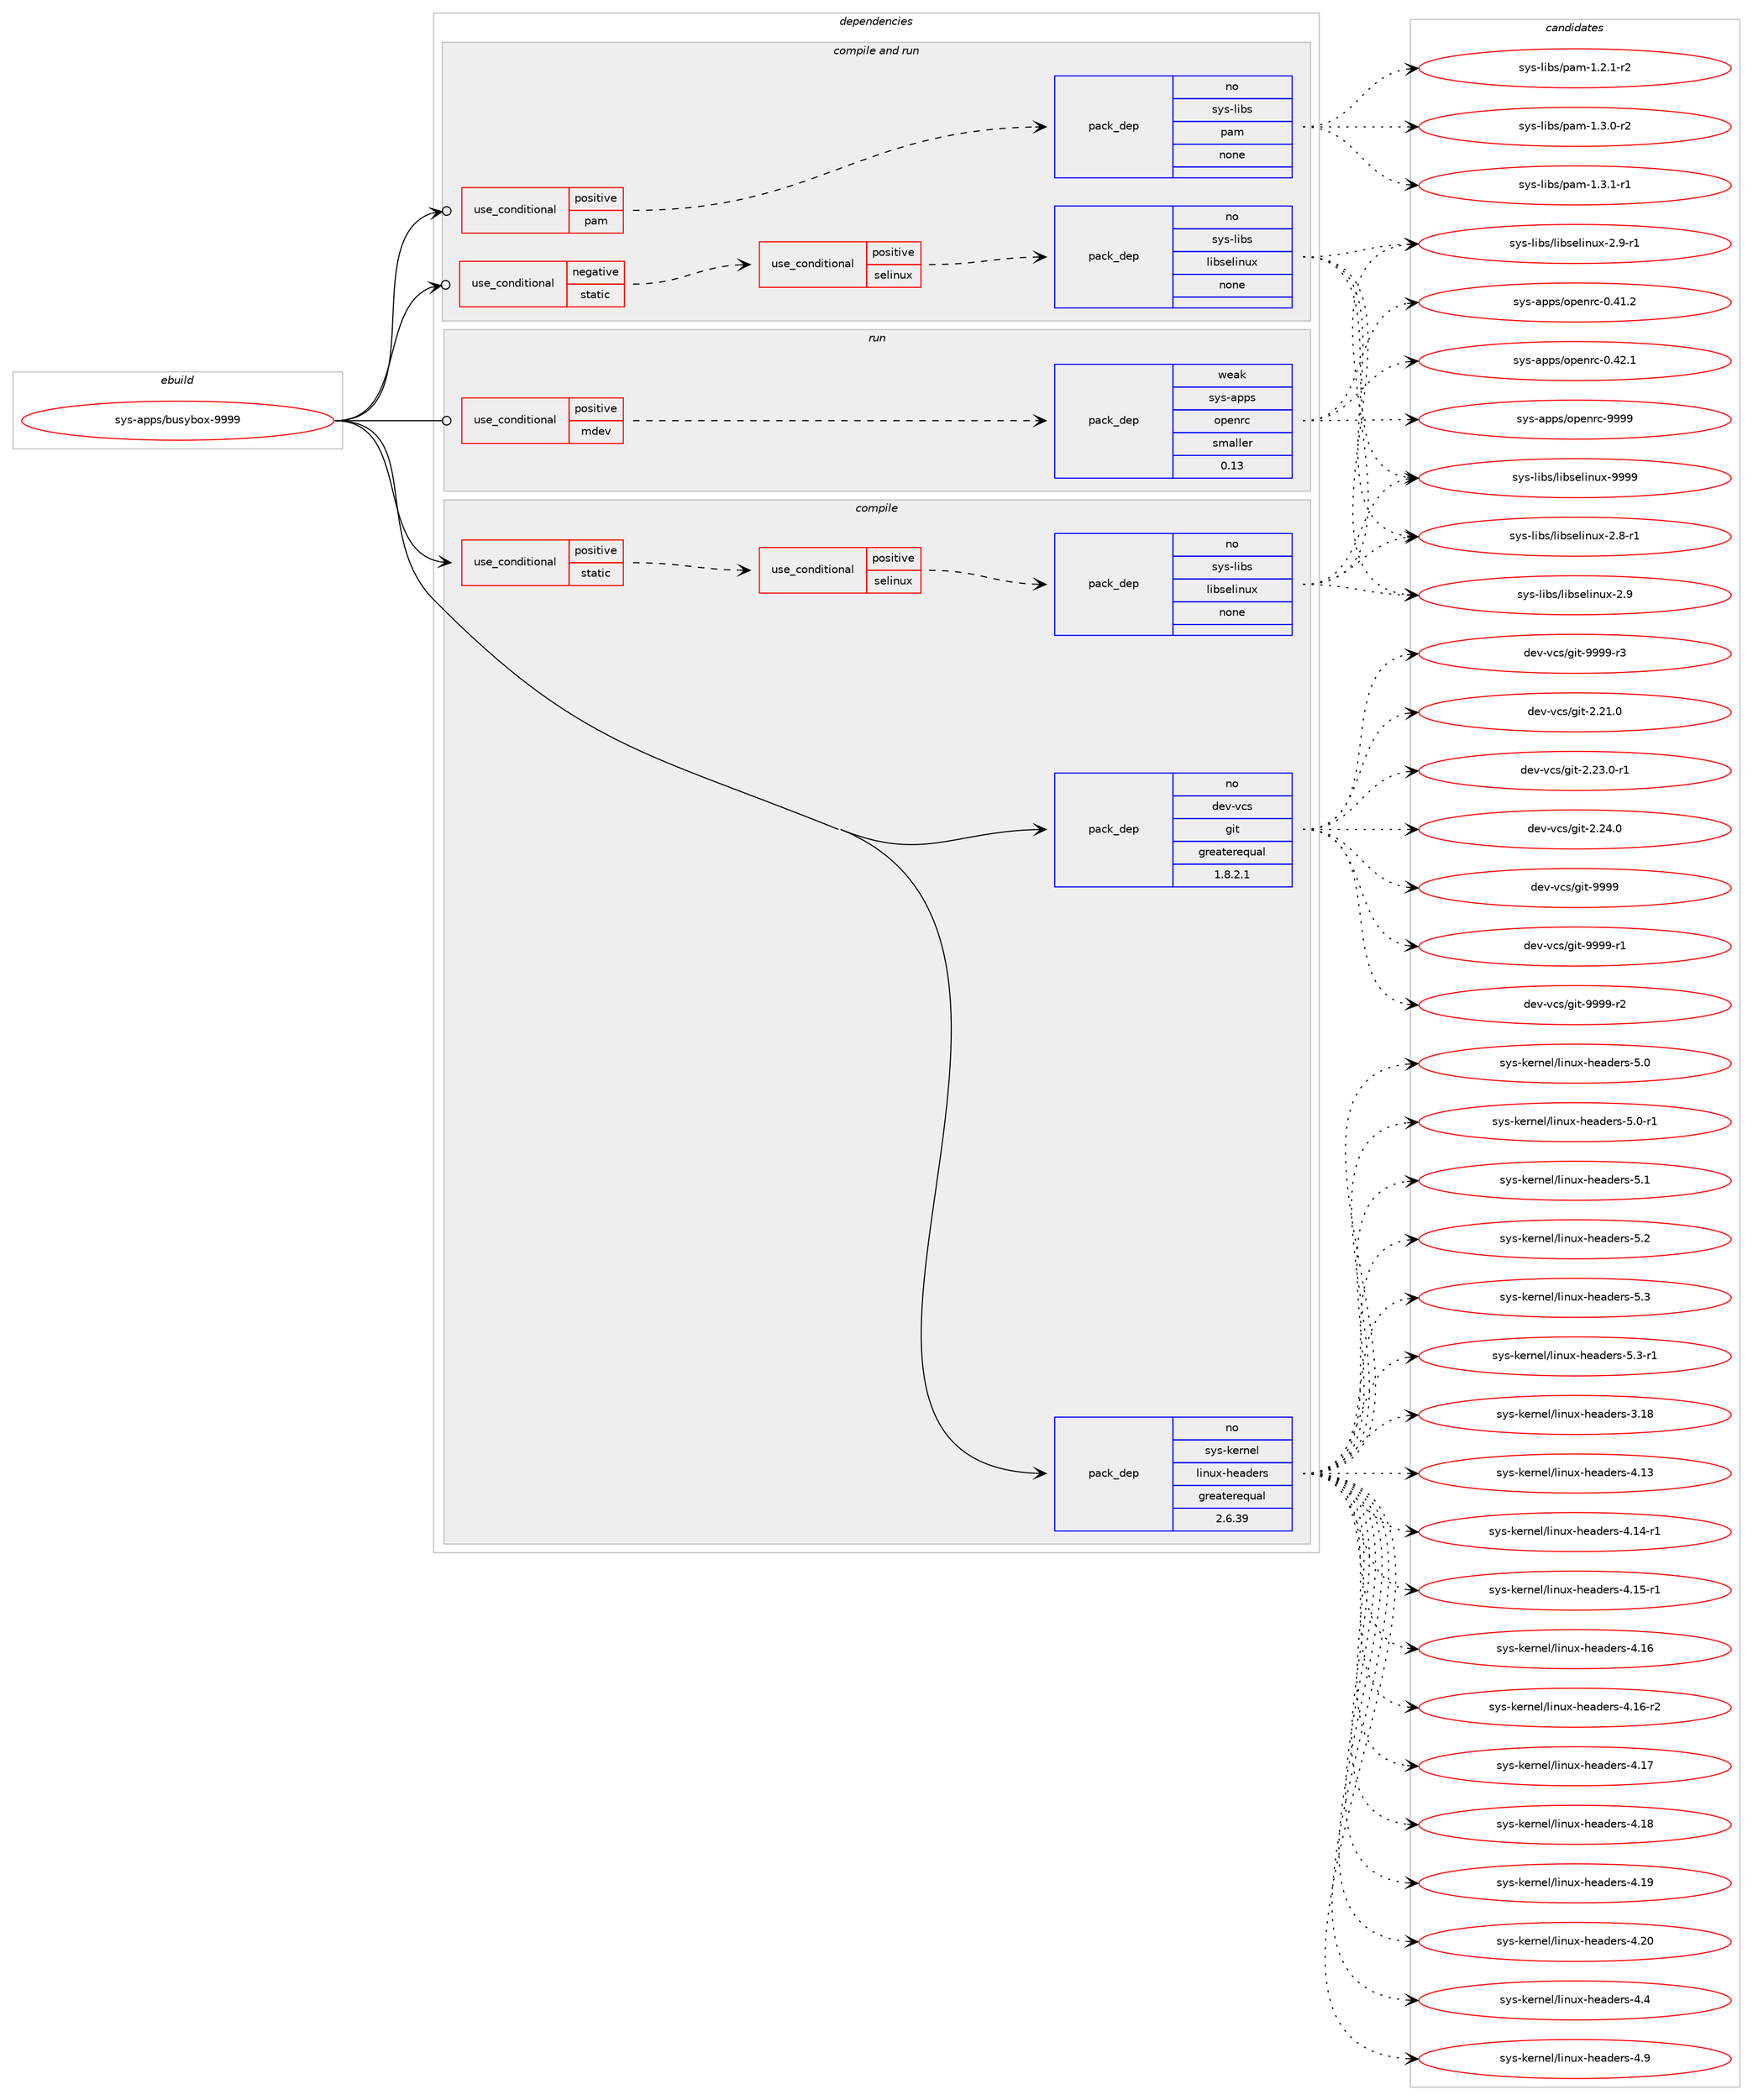 digraph prolog {

# *************
# Graph options
# *************

newrank=true;
concentrate=true;
compound=true;
graph [rankdir=LR,fontname=Helvetica,fontsize=10,ranksep=1.5];#, ranksep=2.5, nodesep=0.2];
edge  [arrowhead=vee];
node  [fontname=Helvetica,fontsize=10];

# **********
# The ebuild
# **********

subgraph cluster_leftcol {
color=gray;
rank=same;
label=<<i>ebuild</i>>;
id [label="sys-apps/busybox-9999", color=red, width=4, href="../sys-apps/busybox-9999.svg"];
}

# ****************
# The dependencies
# ****************

subgraph cluster_midcol {
color=gray;
label=<<i>dependencies</i>>;
subgraph cluster_compile {
fillcolor="#eeeeee";
style=filled;
label=<<i>compile</i>>;
subgraph cond210295 {
dependency873793 [label=<<TABLE BORDER="0" CELLBORDER="1" CELLSPACING="0" CELLPADDING="4"><TR><TD ROWSPAN="3" CELLPADDING="10">use_conditional</TD></TR><TR><TD>positive</TD></TR><TR><TD>static</TD></TR></TABLE>>, shape=none, color=red];
subgraph cond210296 {
dependency873794 [label=<<TABLE BORDER="0" CELLBORDER="1" CELLSPACING="0" CELLPADDING="4"><TR><TD ROWSPAN="3" CELLPADDING="10">use_conditional</TD></TR><TR><TD>positive</TD></TR><TR><TD>selinux</TD></TR></TABLE>>, shape=none, color=red];
subgraph pack648189 {
dependency873795 [label=<<TABLE BORDER="0" CELLBORDER="1" CELLSPACING="0" CELLPADDING="4" WIDTH="220"><TR><TD ROWSPAN="6" CELLPADDING="30">pack_dep</TD></TR><TR><TD WIDTH="110">no</TD></TR><TR><TD>sys-libs</TD></TR><TR><TD>libselinux</TD></TR><TR><TD>none</TD></TR><TR><TD></TD></TR></TABLE>>, shape=none, color=blue];
}
dependency873794:e -> dependency873795:w [weight=20,style="dashed",arrowhead="vee"];
}
dependency873793:e -> dependency873794:w [weight=20,style="dashed",arrowhead="vee"];
}
id:e -> dependency873793:w [weight=20,style="solid",arrowhead="vee"];
subgraph pack648190 {
dependency873796 [label=<<TABLE BORDER="0" CELLBORDER="1" CELLSPACING="0" CELLPADDING="4" WIDTH="220"><TR><TD ROWSPAN="6" CELLPADDING="30">pack_dep</TD></TR><TR><TD WIDTH="110">no</TD></TR><TR><TD>dev-vcs</TD></TR><TR><TD>git</TD></TR><TR><TD>greaterequal</TD></TR><TR><TD>1.8.2.1</TD></TR></TABLE>>, shape=none, color=blue];
}
id:e -> dependency873796:w [weight=20,style="solid",arrowhead="vee"];
subgraph pack648191 {
dependency873797 [label=<<TABLE BORDER="0" CELLBORDER="1" CELLSPACING="0" CELLPADDING="4" WIDTH="220"><TR><TD ROWSPAN="6" CELLPADDING="30">pack_dep</TD></TR><TR><TD WIDTH="110">no</TD></TR><TR><TD>sys-kernel</TD></TR><TR><TD>linux-headers</TD></TR><TR><TD>greaterequal</TD></TR><TR><TD>2.6.39</TD></TR></TABLE>>, shape=none, color=blue];
}
id:e -> dependency873797:w [weight=20,style="solid",arrowhead="vee"];
}
subgraph cluster_compileandrun {
fillcolor="#eeeeee";
style=filled;
label=<<i>compile and run</i>>;
subgraph cond210297 {
dependency873798 [label=<<TABLE BORDER="0" CELLBORDER="1" CELLSPACING="0" CELLPADDING="4"><TR><TD ROWSPAN="3" CELLPADDING="10">use_conditional</TD></TR><TR><TD>negative</TD></TR><TR><TD>static</TD></TR></TABLE>>, shape=none, color=red];
subgraph cond210298 {
dependency873799 [label=<<TABLE BORDER="0" CELLBORDER="1" CELLSPACING="0" CELLPADDING="4"><TR><TD ROWSPAN="3" CELLPADDING="10">use_conditional</TD></TR><TR><TD>positive</TD></TR><TR><TD>selinux</TD></TR></TABLE>>, shape=none, color=red];
subgraph pack648192 {
dependency873800 [label=<<TABLE BORDER="0" CELLBORDER="1" CELLSPACING="0" CELLPADDING="4" WIDTH="220"><TR><TD ROWSPAN="6" CELLPADDING="30">pack_dep</TD></TR><TR><TD WIDTH="110">no</TD></TR><TR><TD>sys-libs</TD></TR><TR><TD>libselinux</TD></TR><TR><TD>none</TD></TR><TR><TD></TD></TR></TABLE>>, shape=none, color=blue];
}
dependency873799:e -> dependency873800:w [weight=20,style="dashed",arrowhead="vee"];
}
dependency873798:e -> dependency873799:w [weight=20,style="dashed",arrowhead="vee"];
}
id:e -> dependency873798:w [weight=20,style="solid",arrowhead="odotvee"];
subgraph cond210299 {
dependency873801 [label=<<TABLE BORDER="0" CELLBORDER="1" CELLSPACING="0" CELLPADDING="4"><TR><TD ROWSPAN="3" CELLPADDING="10">use_conditional</TD></TR><TR><TD>positive</TD></TR><TR><TD>pam</TD></TR></TABLE>>, shape=none, color=red];
subgraph pack648193 {
dependency873802 [label=<<TABLE BORDER="0" CELLBORDER="1" CELLSPACING="0" CELLPADDING="4" WIDTH="220"><TR><TD ROWSPAN="6" CELLPADDING="30">pack_dep</TD></TR><TR><TD WIDTH="110">no</TD></TR><TR><TD>sys-libs</TD></TR><TR><TD>pam</TD></TR><TR><TD>none</TD></TR><TR><TD></TD></TR></TABLE>>, shape=none, color=blue];
}
dependency873801:e -> dependency873802:w [weight=20,style="dashed",arrowhead="vee"];
}
id:e -> dependency873801:w [weight=20,style="solid",arrowhead="odotvee"];
}
subgraph cluster_run {
fillcolor="#eeeeee";
style=filled;
label=<<i>run</i>>;
subgraph cond210300 {
dependency873803 [label=<<TABLE BORDER="0" CELLBORDER="1" CELLSPACING="0" CELLPADDING="4"><TR><TD ROWSPAN="3" CELLPADDING="10">use_conditional</TD></TR><TR><TD>positive</TD></TR><TR><TD>mdev</TD></TR></TABLE>>, shape=none, color=red];
subgraph pack648194 {
dependency873804 [label=<<TABLE BORDER="0" CELLBORDER="1" CELLSPACING="0" CELLPADDING="4" WIDTH="220"><TR><TD ROWSPAN="6" CELLPADDING="30">pack_dep</TD></TR><TR><TD WIDTH="110">weak</TD></TR><TR><TD>sys-apps</TD></TR><TR><TD>openrc</TD></TR><TR><TD>smaller</TD></TR><TR><TD>0.13</TD></TR></TABLE>>, shape=none, color=blue];
}
dependency873803:e -> dependency873804:w [weight=20,style="dashed",arrowhead="vee"];
}
id:e -> dependency873803:w [weight=20,style="solid",arrowhead="odot"];
}
}

# **************
# The candidates
# **************

subgraph cluster_choices {
rank=same;
color=gray;
label=<<i>candidates</i>>;

subgraph choice648189 {
color=black;
nodesep=1;
choice11512111545108105981154710810598115101108105110117120455046564511449 [label="sys-libs/libselinux-2.8-r1", color=red, width=4,href="../sys-libs/libselinux-2.8-r1.svg"];
choice1151211154510810598115471081059811510110810511011712045504657 [label="sys-libs/libselinux-2.9", color=red, width=4,href="../sys-libs/libselinux-2.9.svg"];
choice11512111545108105981154710810598115101108105110117120455046574511449 [label="sys-libs/libselinux-2.9-r1", color=red, width=4,href="../sys-libs/libselinux-2.9-r1.svg"];
choice115121115451081059811547108105981151011081051101171204557575757 [label="sys-libs/libselinux-9999", color=red, width=4,href="../sys-libs/libselinux-9999.svg"];
dependency873795:e -> choice11512111545108105981154710810598115101108105110117120455046564511449:w [style=dotted,weight="100"];
dependency873795:e -> choice1151211154510810598115471081059811510110810511011712045504657:w [style=dotted,weight="100"];
dependency873795:e -> choice11512111545108105981154710810598115101108105110117120455046574511449:w [style=dotted,weight="100"];
dependency873795:e -> choice115121115451081059811547108105981151011081051101171204557575757:w [style=dotted,weight="100"];
}
subgraph choice648190 {
color=black;
nodesep=1;
choice10010111845118991154710310511645504650494648 [label="dev-vcs/git-2.21.0", color=red, width=4,href="../dev-vcs/git-2.21.0.svg"];
choice100101118451189911547103105116455046505146484511449 [label="dev-vcs/git-2.23.0-r1", color=red, width=4,href="../dev-vcs/git-2.23.0-r1.svg"];
choice10010111845118991154710310511645504650524648 [label="dev-vcs/git-2.24.0", color=red, width=4,href="../dev-vcs/git-2.24.0.svg"];
choice1001011184511899115471031051164557575757 [label="dev-vcs/git-9999", color=red, width=4,href="../dev-vcs/git-9999.svg"];
choice10010111845118991154710310511645575757574511449 [label="dev-vcs/git-9999-r1", color=red, width=4,href="../dev-vcs/git-9999-r1.svg"];
choice10010111845118991154710310511645575757574511450 [label="dev-vcs/git-9999-r2", color=red, width=4,href="../dev-vcs/git-9999-r2.svg"];
choice10010111845118991154710310511645575757574511451 [label="dev-vcs/git-9999-r3", color=red, width=4,href="../dev-vcs/git-9999-r3.svg"];
dependency873796:e -> choice10010111845118991154710310511645504650494648:w [style=dotted,weight="100"];
dependency873796:e -> choice100101118451189911547103105116455046505146484511449:w [style=dotted,weight="100"];
dependency873796:e -> choice10010111845118991154710310511645504650524648:w [style=dotted,weight="100"];
dependency873796:e -> choice1001011184511899115471031051164557575757:w [style=dotted,weight="100"];
dependency873796:e -> choice10010111845118991154710310511645575757574511449:w [style=dotted,weight="100"];
dependency873796:e -> choice10010111845118991154710310511645575757574511450:w [style=dotted,weight="100"];
dependency873796:e -> choice10010111845118991154710310511645575757574511451:w [style=dotted,weight="100"];
}
subgraph choice648191 {
color=black;
nodesep=1;
choice115121115451071011141101011084710810511011712045104101971001011141154551464956 [label="sys-kernel/linux-headers-3.18", color=red, width=4,href="../sys-kernel/linux-headers-3.18.svg"];
choice115121115451071011141101011084710810511011712045104101971001011141154552464951 [label="sys-kernel/linux-headers-4.13", color=red, width=4,href="../sys-kernel/linux-headers-4.13.svg"];
choice1151211154510710111411010110847108105110117120451041019710010111411545524649524511449 [label="sys-kernel/linux-headers-4.14-r1", color=red, width=4,href="../sys-kernel/linux-headers-4.14-r1.svg"];
choice1151211154510710111411010110847108105110117120451041019710010111411545524649534511449 [label="sys-kernel/linux-headers-4.15-r1", color=red, width=4,href="../sys-kernel/linux-headers-4.15-r1.svg"];
choice115121115451071011141101011084710810511011712045104101971001011141154552464954 [label="sys-kernel/linux-headers-4.16", color=red, width=4,href="../sys-kernel/linux-headers-4.16.svg"];
choice1151211154510710111411010110847108105110117120451041019710010111411545524649544511450 [label="sys-kernel/linux-headers-4.16-r2", color=red, width=4,href="../sys-kernel/linux-headers-4.16-r2.svg"];
choice115121115451071011141101011084710810511011712045104101971001011141154552464955 [label="sys-kernel/linux-headers-4.17", color=red, width=4,href="../sys-kernel/linux-headers-4.17.svg"];
choice115121115451071011141101011084710810511011712045104101971001011141154552464956 [label="sys-kernel/linux-headers-4.18", color=red, width=4,href="../sys-kernel/linux-headers-4.18.svg"];
choice115121115451071011141101011084710810511011712045104101971001011141154552464957 [label="sys-kernel/linux-headers-4.19", color=red, width=4,href="../sys-kernel/linux-headers-4.19.svg"];
choice115121115451071011141101011084710810511011712045104101971001011141154552465048 [label="sys-kernel/linux-headers-4.20", color=red, width=4,href="../sys-kernel/linux-headers-4.20.svg"];
choice1151211154510710111411010110847108105110117120451041019710010111411545524652 [label="sys-kernel/linux-headers-4.4", color=red, width=4,href="../sys-kernel/linux-headers-4.4.svg"];
choice1151211154510710111411010110847108105110117120451041019710010111411545524657 [label="sys-kernel/linux-headers-4.9", color=red, width=4,href="../sys-kernel/linux-headers-4.9.svg"];
choice1151211154510710111411010110847108105110117120451041019710010111411545534648 [label="sys-kernel/linux-headers-5.0", color=red, width=4,href="../sys-kernel/linux-headers-5.0.svg"];
choice11512111545107101114110101108471081051101171204510410197100101114115455346484511449 [label="sys-kernel/linux-headers-5.0-r1", color=red, width=4,href="../sys-kernel/linux-headers-5.0-r1.svg"];
choice1151211154510710111411010110847108105110117120451041019710010111411545534649 [label="sys-kernel/linux-headers-5.1", color=red, width=4,href="../sys-kernel/linux-headers-5.1.svg"];
choice1151211154510710111411010110847108105110117120451041019710010111411545534650 [label="sys-kernel/linux-headers-5.2", color=red, width=4,href="../sys-kernel/linux-headers-5.2.svg"];
choice1151211154510710111411010110847108105110117120451041019710010111411545534651 [label="sys-kernel/linux-headers-5.3", color=red, width=4,href="../sys-kernel/linux-headers-5.3.svg"];
choice11512111545107101114110101108471081051101171204510410197100101114115455346514511449 [label="sys-kernel/linux-headers-5.3-r1", color=red, width=4,href="../sys-kernel/linux-headers-5.3-r1.svg"];
dependency873797:e -> choice115121115451071011141101011084710810511011712045104101971001011141154551464956:w [style=dotted,weight="100"];
dependency873797:e -> choice115121115451071011141101011084710810511011712045104101971001011141154552464951:w [style=dotted,weight="100"];
dependency873797:e -> choice1151211154510710111411010110847108105110117120451041019710010111411545524649524511449:w [style=dotted,weight="100"];
dependency873797:e -> choice1151211154510710111411010110847108105110117120451041019710010111411545524649534511449:w [style=dotted,weight="100"];
dependency873797:e -> choice115121115451071011141101011084710810511011712045104101971001011141154552464954:w [style=dotted,weight="100"];
dependency873797:e -> choice1151211154510710111411010110847108105110117120451041019710010111411545524649544511450:w [style=dotted,weight="100"];
dependency873797:e -> choice115121115451071011141101011084710810511011712045104101971001011141154552464955:w [style=dotted,weight="100"];
dependency873797:e -> choice115121115451071011141101011084710810511011712045104101971001011141154552464956:w [style=dotted,weight="100"];
dependency873797:e -> choice115121115451071011141101011084710810511011712045104101971001011141154552464957:w [style=dotted,weight="100"];
dependency873797:e -> choice115121115451071011141101011084710810511011712045104101971001011141154552465048:w [style=dotted,weight="100"];
dependency873797:e -> choice1151211154510710111411010110847108105110117120451041019710010111411545524652:w [style=dotted,weight="100"];
dependency873797:e -> choice1151211154510710111411010110847108105110117120451041019710010111411545524657:w [style=dotted,weight="100"];
dependency873797:e -> choice1151211154510710111411010110847108105110117120451041019710010111411545534648:w [style=dotted,weight="100"];
dependency873797:e -> choice11512111545107101114110101108471081051101171204510410197100101114115455346484511449:w [style=dotted,weight="100"];
dependency873797:e -> choice1151211154510710111411010110847108105110117120451041019710010111411545534649:w [style=dotted,weight="100"];
dependency873797:e -> choice1151211154510710111411010110847108105110117120451041019710010111411545534650:w [style=dotted,weight="100"];
dependency873797:e -> choice1151211154510710111411010110847108105110117120451041019710010111411545534651:w [style=dotted,weight="100"];
dependency873797:e -> choice11512111545107101114110101108471081051101171204510410197100101114115455346514511449:w [style=dotted,weight="100"];
}
subgraph choice648192 {
color=black;
nodesep=1;
choice11512111545108105981154710810598115101108105110117120455046564511449 [label="sys-libs/libselinux-2.8-r1", color=red, width=4,href="../sys-libs/libselinux-2.8-r1.svg"];
choice1151211154510810598115471081059811510110810511011712045504657 [label="sys-libs/libselinux-2.9", color=red, width=4,href="../sys-libs/libselinux-2.9.svg"];
choice11512111545108105981154710810598115101108105110117120455046574511449 [label="sys-libs/libselinux-2.9-r1", color=red, width=4,href="../sys-libs/libselinux-2.9-r1.svg"];
choice115121115451081059811547108105981151011081051101171204557575757 [label="sys-libs/libselinux-9999", color=red, width=4,href="../sys-libs/libselinux-9999.svg"];
dependency873800:e -> choice11512111545108105981154710810598115101108105110117120455046564511449:w [style=dotted,weight="100"];
dependency873800:e -> choice1151211154510810598115471081059811510110810511011712045504657:w [style=dotted,weight="100"];
dependency873800:e -> choice11512111545108105981154710810598115101108105110117120455046574511449:w [style=dotted,weight="100"];
dependency873800:e -> choice115121115451081059811547108105981151011081051101171204557575757:w [style=dotted,weight="100"];
}
subgraph choice648193 {
color=black;
nodesep=1;
choice115121115451081059811547112971094549465046494511450 [label="sys-libs/pam-1.2.1-r2", color=red, width=4,href="../sys-libs/pam-1.2.1-r2.svg"];
choice115121115451081059811547112971094549465146484511450 [label="sys-libs/pam-1.3.0-r2", color=red, width=4,href="../sys-libs/pam-1.3.0-r2.svg"];
choice115121115451081059811547112971094549465146494511449 [label="sys-libs/pam-1.3.1-r1", color=red, width=4,href="../sys-libs/pam-1.3.1-r1.svg"];
dependency873802:e -> choice115121115451081059811547112971094549465046494511450:w [style=dotted,weight="100"];
dependency873802:e -> choice115121115451081059811547112971094549465146484511450:w [style=dotted,weight="100"];
dependency873802:e -> choice115121115451081059811547112971094549465146494511449:w [style=dotted,weight="100"];
}
subgraph choice648194 {
color=black;
nodesep=1;
choice1151211154597112112115471111121011101149945484652494650 [label="sys-apps/openrc-0.41.2", color=red, width=4,href="../sys-apps/openrc-0.41.2.svg"];
choice1151211154597112112115471111121011101149945484652504649 [label="sys-apps/openrc-0.42.1", color=red, width=4,href="../sys-apps/openrc-0.42.1.svg"];
choice115121115459711211211547111112101110114994557575757 [label="sys-apps/openrc-9999", color=red, width=4,href="../sys-apps/openrc-9999.svg"];
dependency873804:e -> choice1151211154597112112115471111121011101149945484652494650:w [style=dotted,weight="100"];
dependency873804:e -> choice1151211154597112112115471111121011101149945484652504649:w [style=dotted,weight="100"];
dependency873804:e -> choice115121115459711211211547111112101110114994557575757:w [style=dotted,weight="100"];
}
}

}
